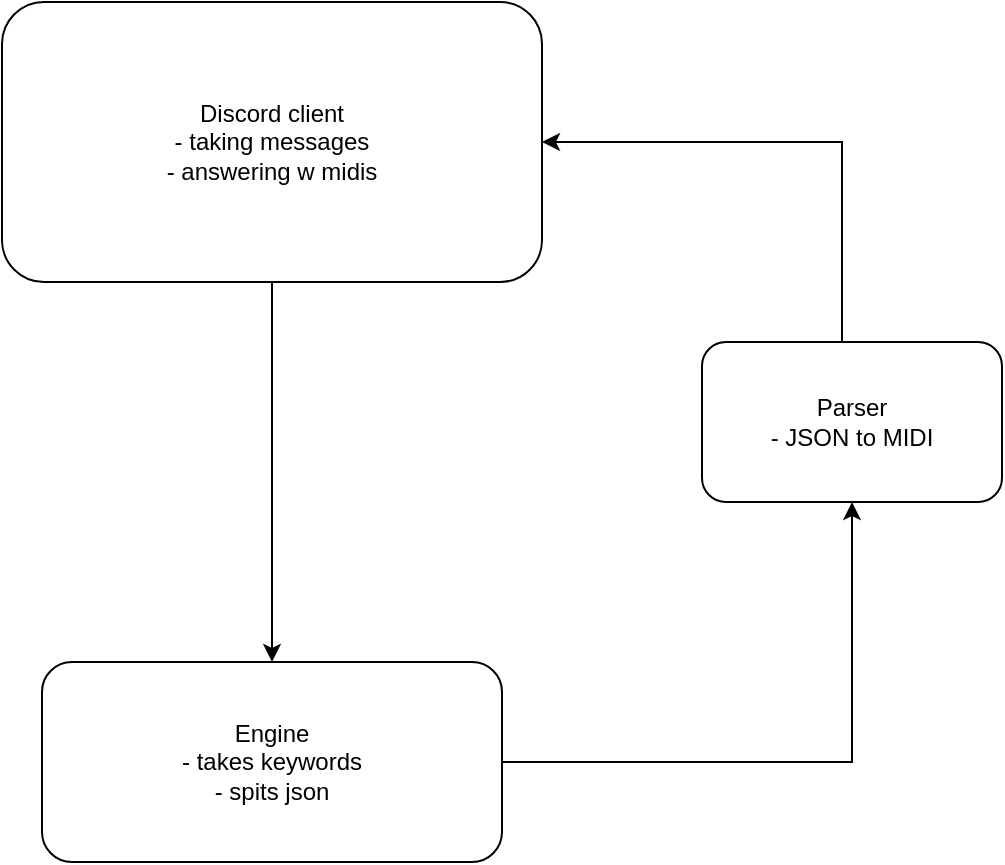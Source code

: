 <mxfile version="24.8.4">
  <diagram name="Page-1" id="iPpTvLfVcB2R0INIDrDR">
    <mxGraphModel dx="1593" dy="829" grid="1" gridSize="10" guides="1" tooltips="1" connect="1" arrows="1" fold="1" page="1" pageScale="1" pageWidth="850" pageHeight="1100" math="0" shadow="0">
      <root>
        <mxCell id="0" />
        <mxCell id="1" parent="0" />
        <mxCell id="_uyc_Ckr8j8jxNJ9885Q-12" style="edgeStyle=orthogonalEdgeStyle;rounded=0;orthogonalLoop=1;jettySize=auto;html=1;" edge="1" parent="1" source="_uyc_Ckr8j8jxNJ9885Q-1" target="_uyc_Ckr8j8jxNJ9885Q-2">
          <mxGeometry relative="1" as="geometry" />
        </mxCell>
        <mxCell id="_uyc_Ckr8j8jxNJ9885Q-1" value="&lt;div&gt;Discord client&lt;/div&gt;&lt;div&gt;- taking messages&lt;/div&gt;&lt;div&gt;- answering w midis&lt;br&gt;&lt;/div&gt;" style="rounded=1;whiteSpace=wrap;html=1;" vertex="1" parent="1">
          <mxGeometry x="290" y="70" width="270" height="140" as="geometry" />
        </mxCell>
        <mxCell id="_uyc_Ckr8j8jxNJ9885Q-13" style="edgeStyle=orthogonalEdgeStyle;rounded=0;orthogonalLoop=1;jettySize=auto;html=1;" edge="1" parent="1" source="_uyc_Ckr8j8jxNJ9885Q-2" target="_uyc_Ckr8j8jxNJ9885Q-3">
          <mxGeometry relative="1" as="geometry" />
        </mxCell>
        <mxCell id="_uyc_Ckr8j8jxNJ9885Q-2" value="&lt;div&gt;Engine&lt;/div&gt;&lt;div&gt;- takes keywords&lt;/div&gt;&lt;div&gt;- spits json&lt;br&gt;&lt;/div&gt;" style="rounded=1;whiteSpace=wrap;html=1;" vertex="1" parent="1">
          <mxGeometry x="310" y="400" width="230" height="100" as="geometry" />
        </mxCell>
        <mxCell id="_uyc_Ckr8j8jxNJ9885Q-10" style="edgeStyle=orthogonalEdgeStyle;rounded=0;orthogonalLoop=1;jettySize=auto;html=1;entryX=1;entryY=0.5;entryDx=0;entryDy=0;" edge="1" parent="1" source="_uyc_Ckr8j8jxNJ9885Q-3" target="_uyc_Ckr8j8jxNJ9885Q-1">
          <mxGeometry relative="1" as="geometry">
            <Array as="points">
              <mxPoint x="710" y="140" />
            </Array>
          </mxGeometry>
        </mxCell>
        <mxCell id="_uyc_Ckr8j8jxNJ9885Q-3" value="&lt;div&gt;Parser&lt;/div&gt;&lt;div&gt;- JSON to MIDI&lt;br&gt;&lt;/div&gt;" style="rounded=1;whiteSpace=wrap;html=1;" vertex="1" parent="1">
          <mxGeometry x="640" y="240" width="150" height="80" as="geometry" />
        </mxCell>
      </root>
    </mxGraphModel>
  </diagram>
</mxfile>
